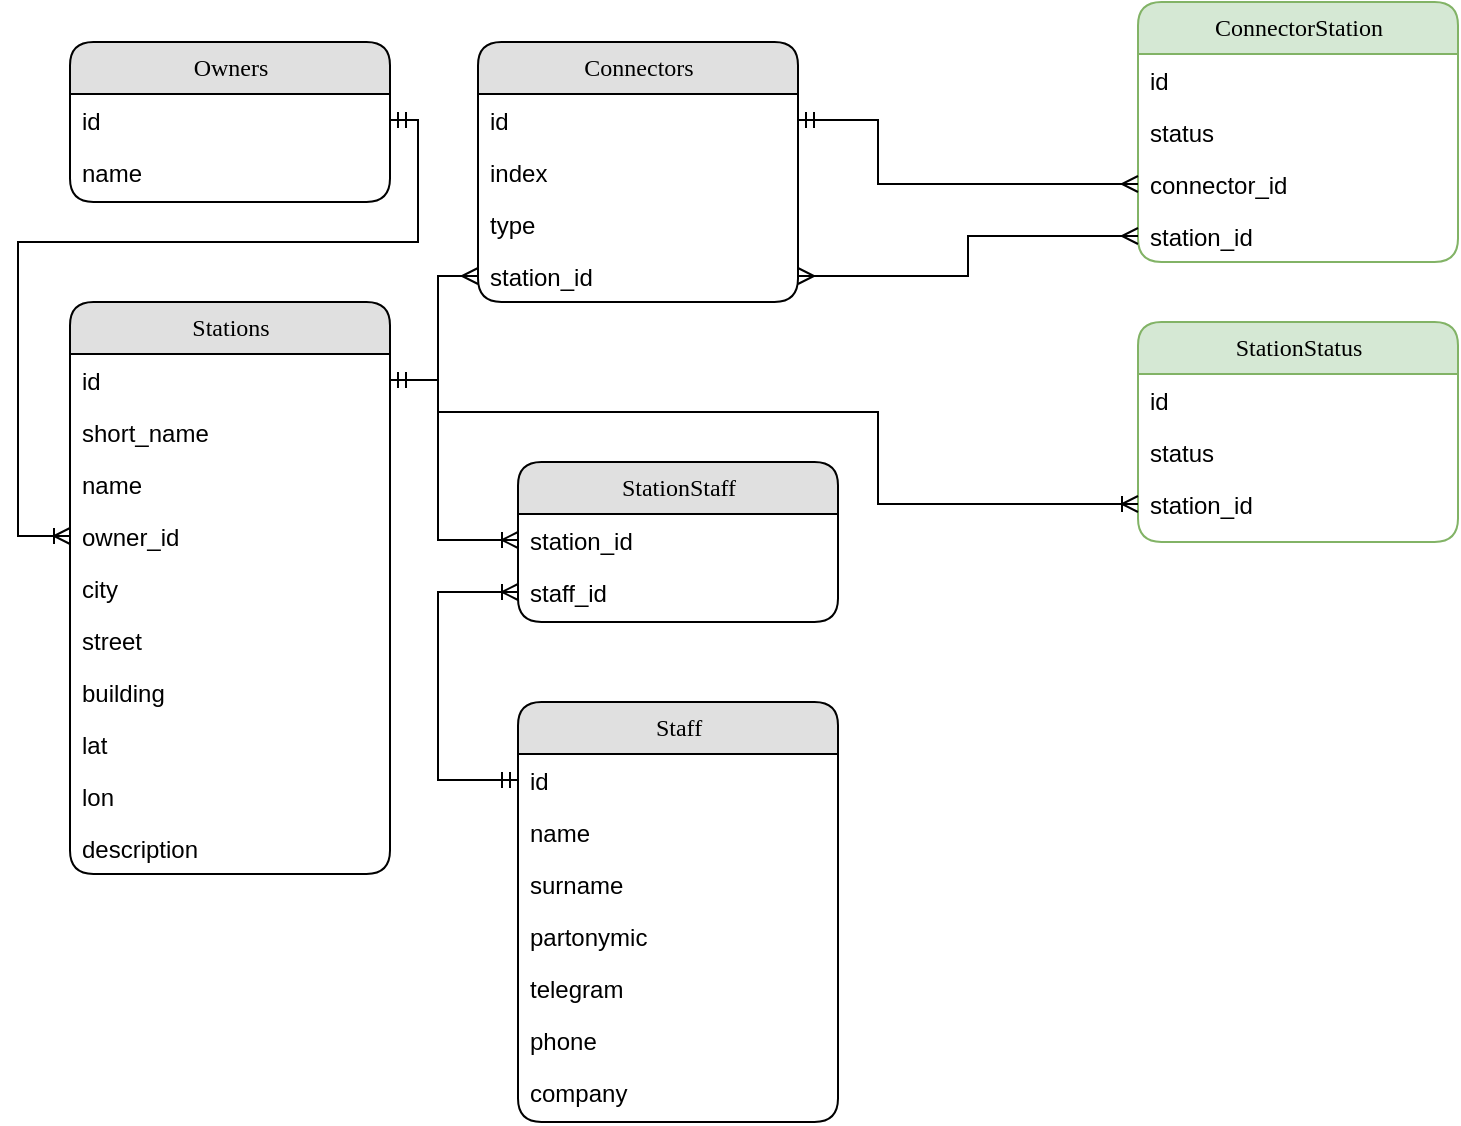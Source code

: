 <mxfile version="25.0.3">
  <diagram name="Page-1" id="b520641d-4fe3-3701-9064-5fc419738815">
    <mxGraphModel dx="1434" dy="746" grid="1" gridSize="10" guides="1" tooltips="1" connect="1" arrows="1" fold="1" page="1" pageScale="1" pageWidth="1100" pageHeight="850" background="none" math="0" shadow="0">
      <root>
        <mxCell id="0" />
        <mxCell id="1" parent="0" />
        <mxCell id="21ea969265ad0168-14" value="Connectors" style="swimlane;html=1;fontStyle=0;childLayout=stackLayout;horizontal=1;startSize=26;fillColor=#e0e0e0;horizontalStack=0;resizeParent=1;resizeLast=0;collapsible=1;marginBottom=0;swimlaneFillColor=#ffffff;align=center;rounded=1;shadow=0;comic=0;labelBackgroundColor=none;strokeWidth=1;fontFamily=Verdana;fontSize=12" parent="1" vertex="1">
          <mxGeometry x="470" y="140" width="160" height="130" as="geometry">
            <mxRectangle x="160" y="266" width="90" height="30" as="alternateBounds" />
          </mxGeometry>
        </mxCell>
        <mxCell id="SqKL4t3-Q8fdWwkcBdmB-59" value="id" style="text;html=1;strokeColor=none;fillColor=none;spacingLeft=4;spacingRight=4;whiteSpace=wrap;overflow=hidden;rotatable=0;points=[[0,0.5],[1,0.5]];portConstraint=eastwest;" parent="21ea969265ad0168-14" vertex="1">
          <mxGeometry y="26" width="160" height="26" as="geometry" />
        </mxCell>
        <mxCell id="21ea969265ad0168-15" value="index" style="text;html=1;strokeColor=none;fillColor=none;spacingLeft=4;spacingRight=4;whiteSpace=wrap;overflow=hidden;rotatable=0;points=[[0,0.5],[1,0.5]];portConstraint=eastwest;" parent="21ea969265ad0168-14" vertex="1">
          <mxGeometry y="52" width="160" height="26" as="geometry" />
        </mxCell>
        <mxCell id="21ea969265ad0168-16" value="type" style="text;html=1;strokeColor=none;fillColor=none;spacingLeft=4;spacingRight=4;whiteSpace=wrap;overflow=hidden;rotatable=0;points=[[0,0.5],[1,0.5]];portConstraint=eastwest;" parent="21ea969265ad0168-14" vertex="1">
          <mxGeometry y="78" width="160" height="26" as="geometry" />
        </mxCell>
        <mxCell id="21ea969265ad0168-17" value="station_id" style="text;html=1;strokeColor=none;fillColor=none;spacingLeft=4;spacingRight=4;whiteSpace=wrap;overflow=hidden;rotatable=0;points=[[0,0.5],[1,0.5]];portConstraint=eastwest;" parent="21ea969265ad0168-14" vertex="1">
          <mxGeometry y="104" width="160" height="26" as="geometry" />
        </mxCell>
        <mxCell id="21ea969265ad0168-18" value="Stations" style="swimlane;html=1;fontStyle=0;childLayout=stackLayout;horizontal=1;startSize=26;fillColor=#e0e0e0;horizontalStack=0;resizeParent=1;resizeLast=0;collapsible=1;marginBottom=0;swimlaneFillColor=#ffffff;align=center;rounded=1;shadow=0;comic=0;labelBackgroundColor=none;strokeWidth=1;fontFamily=Verdana;fontSize=12" parent="1" vertex="1">
          <mxGeometry x="266" y="270" width="160" height="286" as="geometry" />
        </mxCell>
        <mxCell id="-e6IbUMno3Dj11iIkedW-26" value="id" style="text;html=1;strokeColor=none;fillColor=none;spacingLeft=4;spacingRight=4;whiteSpace=wrap;overflow=hidden;rotatable=0;points=[[0,0.5],[1,0.5]];portConstraint=eastwest;" vertex="1" parent="21ea969265ad0168-18">
          <mxGeometry y="26" width="160" height="26" as="geometry" />
        </mxCell>
        <mxCell id="-e6IbUMno3Dj11iIkedW-11" value="short_name" style="text;html=1;strokeColor=none;fillColor=none;spacingLeft=4;spacingRight=4;whiteSpace=wrap;overflow=hidden;rotatable=0;points=[[0,0.5],[1,0.5]];portConstraint=eastwest;" vertex="1" parent="21ea969265ad0168-18">
          <mxGeometry y="52" width="160" height="26" as="geometry" />
        </mxCell>
        <mxCell id="21ea969265ad0168-20" value="name" style="text;html=1;strokeColor=none;fillColor=none;spacingLeft=4;spacingRight=4;whiteSpace=wrap;overflow=hidden;rotatable=0;points=[[0,0.5],[1,0.5]];portConstraint=eastwest;" parent="21ea969265ad0168-18" vertex="1">
          <mxGeometry y="78" width="160" height="26" as="geometry" />
        </mxCell>
        <mxCell id="21ea969265ad0168-51" value="owner_id" style="text;html=1;strokeColor=none;fillColor=none;spacingLeft=4;spacingRight=4;whiteSpace=wrap;overflow=hidden;rotatable=0;points=[[0,0.5],[1,0.5]];portConstraint=eastwest;" parent="21ea969265ad0168-18" vertex="1">
          <mxGeometry y="104" width="160" height="26" as="geometry" />
        </mxCell>
        <mxCell id="SqKL4t3-Q8fdWwkcBdmB-45" value="city" style="text;html=1;strokeColor=none;fillColor=none;spacingLeft=4;spacingRight=4;whiteSpace=wrap;overflow=hidden;rotatable=0;points=[[0,0.5],[1,0.5]];portConstraint=eastwest;" parent="21ea969265ad0168-18" vertex="1">
          <mxGeometry y="130" width="160" height="26" as="geometry" />
        </mxCell>
        <mxCell id="SqKL4t3-Q8fdWwkcBdmB-56" value="street" style="text;html=1;strokeColor=none;fillColor=none;spacingLeft=4;spacingRight=4;whiteSpace=wrap;overflow=hidden;rotatable=0;points=[[0,0.5],[1,0.5]];portConstraint=eastwest;" parent="21ea969265ad0168-18" vertex="1">
          <mxGeometry y="156" width="160" height="26" as="geometry" />
        </mxCell>
        <mxCell id="SqKL4t3-Q8fdWwkcBdmB-57" value="building" style="text;html=1;strokeColor=none;fillColor=none;spacingLeft=4;spacingRight=4;whiteSpace=wrap;overflow=hidden;rotatable=0;points=[[0,0.5],[1,0.5]];portConstraint=eastwest;" parent="21ea969265ad0168-18" vertex="1">
          <mxGeometry y="182" width="160" height="26" as="geometry" />
        </mxCell>
        <mxCell id="SqKL4t3-Q8fdWwkcBdmB-43" value="lat" style="text;html=1;strokeColor=none;fillColor=none;spacingLeft=4;spacingRight=4;whiteSpace=wrap;overflow=hidden;rotatable=0;points=[[0,0.5],[1,0.5]];portConstraint=eastwest;" parent="21ea969265ad0168-18" vertex="1">
          <mxGeometry y="208" width="160" height="26" as="geometry" />
        </mxCell>
        <mxCell id="SqKL4t3-Q8fdWwkcBdmB-44" value="lon" style="text;html=1;strokeColor=none;fillColor=none;spacingLeft=4;spacingRight=4;whiteSpace=wrap;overflow=hidden;rotatable=0;points=[[0,0.5],[1,0.5]];portConstraint=eastwest;" parent="21ea969265ad0168-18" vertex="1">
          <mxGeometry y="234" width="160" height="26" as="geometry" />
        </mxCell>
        <mxCell id="-e6IbUMno3Dj11iIkedW-6" value="description" style="text;html=1;strokeColor=none;fillColor=none;spacingLeft=4;spacingRight=4;whiteSpace=wrap;overflow=hidden;rotatable=0;points=[[0,0.5],[1,0.5]];portConstraint=eastwest;" vertex="1" parent="21ea969265ad0168-18">
          <mxGeometry y="260" width="160" height="26" as="geometry" />
        </mxCell>
        <mxCell id="SqKL4t3-Q8fdWwkcBdmB-2" style="edgeStyle=orthogonalEdgeStyle;rounded=0;orthogonalLoop=1;jettySize=auto;html=1;entryX=0;entryY=0.5;entryDx=0;entryDy=0;startArrow=ERmandOne;startFill=0;endArrow=ERmany;endFill=0;exitX=1;exitY=0.5;exitDx=0;exitDy=0;" parent="1" source="-e6IbUMno3Dj11iIkedW-26" target="21ea969265ad0168-17" edge="1">
          <mxGeometry relative="1" as="geometry">
            <Array as="points">
              <mxPoint x="450" y="309" />
              <mxPoint x="450" y="257" />
            </Array>
            <mxPoint x="430" y="330" as="sourcePoint" />
          </mxGeometry>
        </mxCell>
        <mxCell id="SqKL4t3-Q8fdWwkcBdmB-17" value="Owners" style="swimlane;html=1;fontStyle=0;childLayout=stackLayout;horizontal=1;startSize=26;fillColor=#e0e0e0;horizontalStack=0;resizeParent=1;resizeLast=0;collapsible=1;marginBottom=0;swimlaneFillColor=#ffffff;align=center;rounded=1;shadow=0;comic=0;labelBackgroundColor=none;strokeWidth=1;fontFamily=Verdana;fontSize=12" parent="1" vertex="1">
          <mxGeometry x="266" y="140" width="160" height="80" as="geometry" />
        </mxCell>
        <mxCell id="SqKL4t3-Q8fdWwkcBdmB-18" value="id" style="text;html=1;strokeColor=none;fillColor=none;spacingLeft=4;spacingRight=4;whiteSpace=wrap;overflow=hidden;rotatable=0;points=[[0,0.5],[1,0.5]];portConstraint=eastwest;" parent="SqKL4t3-Q8fdWwkcBdmB-17" vertex="1">
          <mxGeometry y="26" width="160" height="26" as="geometry" />
        </mxCell>
        <mxCell id="SqKL4t3-Q8fdWwkcBdmB-19" value="name" style="text;html=1;strokeColor=none;fillColor=none;spacingLeft=4;spacingRight=4;whiteSpace=wrap;overflow=hidden;rotatable=0;points=[[0,0.5],[1,0.5]];portConstraint=eastwest;" parent="SqKL4t3-Q8fdWwkcBdmB-17" vertex="1">
          <mxGeometry y="52" width="160" height="26" as="geometry" />
        </mxCell>
        <mxCell id="SqKL4t3-Q8fdWwkcBdmB-28" style="edgeStyle=orthogonalEdgeStyle;rounded=0;orthogonalLoop=1;jettySize=auto;html=1;exitX=1;exitY=0.5;exitDx=0;exitDy=0;entryX=0;entryY=0.5;entryDx=0;entryDy=0;startArrow=ERmandOne;startFill=0;endArrow=ERoneToMany;endFill=0;" parent="1" source="SqKL4t3-Q8fdWwkcBdmB-18" target="21ea969265ad0168-51" edge="1">
          <mxGeometry relative="1" as="geometry">
            <Array as="points">
              <mxPoint x="440" y="179" />
              <mxPoint x="440" y="240" />
              <mxPoint x="240" y="240" />
              <mxPoint x="240" y="387" />
            </Array>
          </mxGeometry>
        </mxCell>
        <mxCell id="SqKL4t3-Q8fdWwkcBdmB-29" value="Staff" style="swimlane;html=1;fontStyle=0;childLayout=stackLayout;horizontal=1;startSize=26;fillColor=#e0e0e0;horizontalStack=0;resizeParent=1;resizeLast=0;collapsible=1;marginBottom=0;swimlaneFillColor=#ffffff;align=center;rounded=1;shadow=0;comic=0;labelBackgroundColor=none;strokeWidth=1;fontFamily=Verdana;fontSize=12" parent="1" vertex="1">
          <mxGeometry x="490" y="470" width="160" height="210" as="geometry" />
        </mxCell>
        <mxCell id="SqKL4t3-Q8fdWwkcBdmB-30" value="id" style="text;html=1;strokeColor=none;fillColor=none;spacingLeft=4;spacingRight=4;whiteSpace=wrap;overflow=hidden;rotatable=0;points=[[0,0.5],[1,0.5]];portConstraint=eastwest;" parent="SqKL4t3-Q8fdWwkcBdmB-29" vertex="1">
          <mxGeometry y="26" width="160" height="26" as="geometry" />
        </mxCell>
        <mxCell id="SqKL4t3-Q8fdWwkcBdmB-31" value="name" style="text;html=1;strokeColor=none;fillColor=none;spacingLeft=4;spacingRight=4;whiteSpace=wrap;overflow=hidden;rotatable=0;points=[[0,0.5],[1,0.5]];portConstraint=eastwest;" parent="SqKL4t3-Q8fdWwkcBdmB-29" vertex="1">
          <mxGeometry y="52" width="160" height="26" as="geometry" />
        </mxCell>
        <mxCell id="SqKL4t3-Q8fdWwkcBdmB-32" value="surname" style="text;html=1;strokeColor=none;fillColor=none;spacingLeft=4;spacingRight=4;whiteSpace=wrap;overflow=hidden;rotatable=0;points=[[0,0.5],[1,0.5]];portConstraint=eastwest;" parent="SqKL4t3-Q8fdWwkcBdmB-29" vertex="1">
          <mxGeometry y="78" width="160" height="26" as="geometry" />
        </mxCell>
        <mxCell id="SqKL4t3-Q8fdWwkcBdmB-39" value="partonymic" style="text;html=1;strokeColor=none;fillColor=none;spacingLeft=4;spacingRight=4;whiteSpace=wrap;overflow=hidden;rotatable=0;points=[[0,0.5],[1,0.5]];portConstraint=eastwest;" parent="SqKL4t3-Q8fdWwkcBdmB-29" vertex="1">
          <mxGeometry y="104" width="160" height="26" as="geometry" />
        </mxCell>
        <mxCell id="SqKL4t3-Q8fdWwkcBdmB-40" value="telegram" style="text;html=1;strokeColor=none;fillColor=none;spacingLeft=4;spacingRight=4;whiteSpace=wrap;overflow=hidden;rotatable=0;points=[[0,0.5],[1,0.5]];portConstraint=eastwest;" parent="SqKL4t3-Q8fdWwkcBdmB-29" vertex="1">
          <mxGeometry y="130" width="160" height="26" as="geometry" />
        </mxCell>
        <mxCell id="SqKL4t3-Q8fdWwkcBdmB-41" value="phone" style="text;html=1;strokeColor=none;fillColor=none;spacingLeft=4;spacingRight=4;whiteSpace=wrap;overflow=hidden;rotatable=0;points=[[0,0.5],[1,0.5]];portConstraint=eastwest;" parent="SqKL4t3-Q8fdWwkcBdmB-29" vertex="1">
          <mxGeometry y="156" width="160" height="26" as="geometry" />
        </mxCell>
        <mxCell id="SqKL4t3-Q8fdWwkcBdmB-42" value="company" style="text;html=1;strokeColor=none;fillColor=none;spacingLeft=4;spacingRight=4;whiteSpace=wrap;overflow=hidden;rotatable=0;points=[[0,0.5],[1,0.5]];portConstraint=eastwest;" parent="SqKL4t3-Q8fdWwkcBdmB-29" vertex="1">
          <mxGeometry y="182" width="160" height="26" as="geometry" />
        </mxCell>
        <mxCell id="SqKL4t3-Q8fdWwkcBdmB-61" value="ConnectorStation" style="swimlane;html=1;fontStyle=0;childLayout=stackLayout;horizontal=1;startSize=26;fillColor=#d5e8d4;horizontalStack=0;resizeParent=1;resizeLast=0;collapsible=1;marginBottom=0;swimlaneFillColor=#ffffff;align=center;rounded=1;shadow=0;comic=0;labelBackgroundColor=none;strokeWidth=1;fontFamily=Verdana;fontSize=12;strokeColor=#82b366;" parent="1" vertex="1">
          <mxGeometry x="800" y="120" width="160" height="130" as="geometry" />
        </mxCell>
        <mxCell id="SqKL4t3-Q8fdWwkcBdmB-62" value="id" style="text;html=1;strokeColor=none;fillColor=none;spacingLeft=4;spacingRight=4;whiteSpace=wrap;overflow=hidden;rotatable=0;points=[[0,0.5],[1,0.5]];portConstraint=eastwest;" parent="SqKL4t3-Q8fdWwkcBdmB-61" vertex="1">
          <mxGeometry y="26" width="160" height="26" as="geometry" />
        </mxCell>
        <mxCell id="SqKL4t3-Q8fdWwkcBdmB-63" value="status" style="text;html=1;strokeColor=none;fillColor=none;spacingLeft=4;spacingRight=4;whiteSpace=wrap;overflow=hidden;rotatable=0;points=[[0,0.5],[1,0.5]];portConstraint=eastwest;" parent="SqKL4t3-Q8fdWwkcBdmB-61" vertex="1">
          <mxGeometry y="52" width="160" height="26" as="geometry" />
        </mxCell>
        <mxCell id="SqKL4t3-Q8fdWwkcBdmB-65" value="connector_id" style="text;html=1;strokeColor=none;fillColor=none;spacingLeft=4;spacingRight=4;whiteSpace=wrap;overflow=hidden;rotatable=0;points=[[0,0.5],[1,0.5]];portConstraint=eastwest;" parent="SqKL4t3-Q8fdWwkcBdmB-61" vertex="1">
          <mxGeometry y="78" width="160" height="26" as="geometry" />
        </mxCell>
        <mxCell id="SqKL4t3-Q8fdWwkcBdmB-64" value="station_id" style="text;html=1;strokeColor=none;fillColor=none;spacingLeft=4;spacingRight=4;whiteSpace=wrap;overflow=hidden;rotatable=0;points=[[0,0.5],[1,0.5]];portConstraint=eastwest;" parent="SqKL4t3-Q8fdWwkcBdmB-61" vertex="1">
          <mxGeometry y="104" width="160" height="26" as="geometry" />
        </mxCell>
        <mxCell id="SqKL4t3-Q8fdWwkcBdmB-66" style="edgeStyle=orthogonalEdgeStyle;rounded=0;orthogonalLoop=1;jettySize=auto;html=1;exitX=1;exitY=0.5;exitDx=0;exitDy=0;entryX=0;entryY=0.5;entryDx=0;entryDy=0;startArrow=ERmandOne;startFill=0;endArrow=ERmany;endFill=0;" parent="1" source="SqKL4t3-Q8fdWwkcBdmB-59" target="SqKL4t3-Q8fdWwkcBdmB-65" edge="1">
          <mxGeometry relative="1" as="geometry">
            <Array as="points">
              <mxPoint x="670" y="179" />
              <mxPoint x="670" y="211" />
            </Array>
          </mxGeometry>
        </mxCell>
        <mxCell id="-e6IbUMno3Dj11iIkedW-1" value="StationStatus" style="swimlane;html=1;fontStyle=0;childLayout=stackLayout;horizontal=1;startSize=26;fillColor=#d5e8d4;horizontalStack=0;resizeParent=1;resizeLast=0;collapsible=1;marginBottom=0;swimlaneFillColor=#ffffff;align=center;rounded=1;shadow=0;comic=0;labelBackgroundColor=none;strokeWidth=1;fontFamily=Verdana;fontSize=12;strokeColor=#82b366;" vertex="1" parent="1">
          <mxGeometry x="800" y="280" width="160" height="110" as="geometry" />
        </mxCell>
        <mxCell id="-e6IbUMno3Dj11iIkedW-7" value="id" style="text;html=1;strokeColor=none;fillColor=none;spacingLeft=4;spacingRight=4;whiteSpace=wrap;overflow=hidden;rotatable=0;points=[[0,0.5],[1,0.5]];portConstraint=eastwest;" vertex="1" parent="-e6IbUMno3Dj11iIkedW-1">
          <mxGeometry y="26" width="160" height="26" as="geometry" />
        </mxCell>
        <mxCell id="-e6IbUMno3Dj11iIkedW-3" value="status" style="text;html=1;strokeColor=none;fillColor=none;spacingLeft=4;spacingRight=4;whiteSpace=wrap;overflow=hidden;rotatable=0;points=[[0,0.5],[1,0.5]];portConstraint=eastwest;" vertex="1" parent="-e6IbUMno3Dj11iIkedW-1">
          <mxGeometry y="52" width="160" height="26" as="geometry" />
        </mxCell>
        <mxCell id="-e6IbUMno3Dj11iIkedW-5" value="station_id" style="text;html=1;strokeColor=none;fillColor=none;spacingLeft=4;spacingRight=4;whiteSpace=wrap;overflow=hidden;rotatable=0;points=[[0,0.5],[1,0.5]];portConstraint=eastwest;" vertex="1" parent="-e6IbUMno3Dj11iIkedW-1">
          <mxGeometry y="78" width="160" height="26" as="geometry" />
        </mxCell>
        <mxCell id="-e6IbUMno3Dj11iIkedW-8" style="edgeStyle=orthogonalEdgeStyle;rounded=0;orthogonalLoop=1;jettySize=auto;html=1;exitX=0;exitY=0.5;exitDx=0;exitDy=0;startArrow=ERoneToMany;startFill=0;endArrow=ERmandOne;endFill=0;entryX=1;entryY=0.5;entryDx=0;entryDy=0;" edge="1" parent="1" source="-e6IbUMno3Dj11iIkedW-5" target="-e6IbUMno3Dj11iIkedW-26">
          <mxGeometry relative="1" as="geometry">
            <mxPoint x="426" y="299" as="targetPoint" />
            <Array as="points">
              <mxPoint x="670" y="371" />
              <mxPoint x="670" y="325" />
              <mxPoint x="450" y="325" />
              <mxPoint x="450" y="309" />
            </Array>
          </mxGeometry>
        </mxCell>
        <mxCell id="-e6IbUMno3Dj11iIkedW-10" style="edgeStyle=orthogonalEdgeStyle;rounded=0;orthogonalLoop=1;jettySize=auto;html=1;exitX=1;exitY=0.5;exitDx=0;exitDy=0;entryX=0;entryY=0.5;entryDx=0;entryDy=0;startArrow=ERmany;startFill=0;endArrow=ERmany;endFill=0;" edge="1" parent="1" source="21ea969265ad0168-17" target="SqKL4t3-Q8fdWwkcBdmB-64">
          <mxGeometry relative="1" as="geometry" />
        </mxCell>
        <mxCell id="-e6IbUMno3Dj11iIkedW-14" value="StationStaff" style="swimlane;html=1;fontStyle=0;childLayout=stackLayout;horizontal=1;startSize=26;fillColor=#e0e0e0;horizontalStack=0;resizeParent=1;resizeLast=0;collapsible=1;marginBottom=0;swimlaneFillColor=#ffffff;align=center;rounded=1;shadow=0;comic=0;labelBackgroundColor=none;strokeWidth=1;fontFamily=Verdana;fontSize=12" vertex="1" parent="1">
          <mxGeometry x="490" y="350" width="160" height="80" as="geometry" />
        </mxCell>
        <mxCell id="-e6IbUMno3Dj11iIkedW-22" value="station_id" style="text;html=1;strokeColor=none;fillColor=none;spacingLeft=4;spacingRight=4;whiteSpace=wrap;overflow=hidden;rotatable=0;points=[[0,0.5],[1,0.5]];portConstraint=eastwest;" vertex="1" parent="-e6IbUMno3Dj11iIkedW-14">
          <mxGeometry y="26" width="160" height="26" as="geometry" />
        </mxCell>
        <mxCell id="-e6IbUMno3Dj11iIkedW-23" value="staff_id" style="text;html=1;strokeColor=none;fillColor=none;spacingLeft=4;spacingRight=4;whiteSpace=wrap;overflow=hidden;rotatable=0;points=[[0,0.5],[1,0.5]];portConstraint=eastwest;" vertex="1" parent="-e6IbUMno3Dj11iIkedW-14">
          <mxGeometry y="52" width="160" height="26" as="geometry" />
        </mxCell>
        <mxCell id="-e6IbUMno3Dj11iIkedW-24" style="edgeStyle=orthogonalEdgeStyle;rounded=0;orthogonalLoop=1;jettySize=auto;html=1;exitX=1;exitY=0.5;exitDx=0;exitDy=0;entryX=0;entryY=0.5;entryDx=0;entryDy=0;startArrow=ERmandOne;startFill=0;endArrow=ERoneToMany;endFill=0;" edge="1" parent="1" source="-e6IbUMno3Dj11iIkedW-26" target="-e6IbUMno3Dj11iIkedW-22">
          <mxGeometry relative="1" as="geometry">
            <Array as="points">
              <mxPoint x="450" y="309" />
              <mxPoint x="450" y="389" />
            </Array>
          </mxGeometry>
        </mxCell>
        <mxCell id="-e6IbUMno3Dj11iIkedW-25" style="edgeStyle=orthogonalEdgeStyle;rounded=0;orthogonalLoop=1;jettySize=auto;html=1;entryX=0;entryY=0.5;entryDx=0;entryDy=0;endArrow=ERoneToMany;endFill=0;startArrow=ERmandOne;startFill=0;" edge="1" parent="1" source="SqKL4t3-Q8fdWwkcBdmB-30" target="-e6IbUMno3Dj11iIkedW-23">
          <mxGeometry relative="1" as="geometry">
            <Array as="points">
              <mxPoint x="450" y="509" />
              <mxPoint x="450" y="415" />
            </Array>
          </mxGeometry>
        </mxCell>
      </root>
    </mxGraphModel>
  </diagram>
</mxfile>

